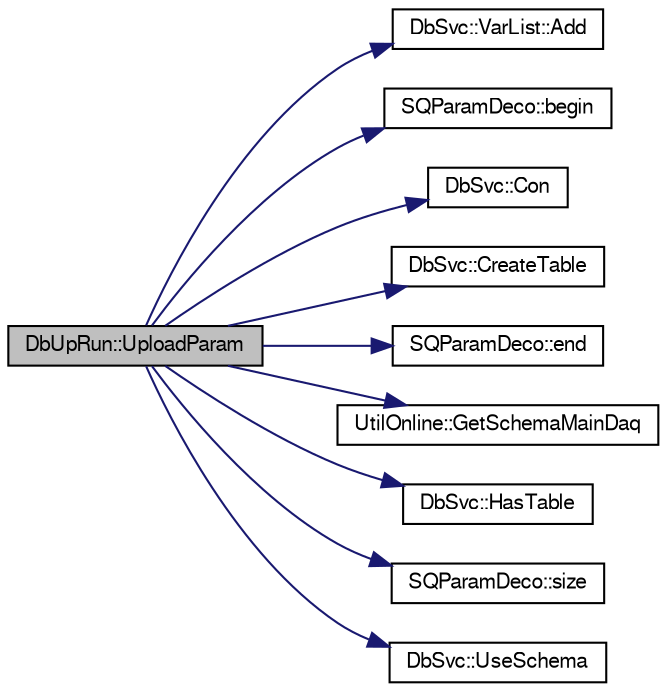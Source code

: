 digraph "DbUpRun::UploadParam"
{
  bgcolor="transparent";
  edge [fontname="FreeSans",fontsize="10",labelfontname="FreeSans",labelfontsize="10"];
  node [fontname="FreeSans",fontsize="10",shape=record];
  rankdir="LR";
  Node1 [label="DbUpRun::UploadParam",height=0.2,width=0.4,color="black", fillcolor="grey75", style="filled" fontcolor="black"];
  Node1 -> Node2 [color="midnightblue",fontsize="10",style="solid",fontname="FreeSans"];
  Node2 [label="DbSvc::VarList::Add",height=0.2,width=0.4,color="black",URL="$da/dfa/classDbSvc_1_1VarList.html#a8835fc0ecc4041873b5e15dbb35a5218"];
  Node1 -> Node3 [color="midnightblue",fontsize="10",style="solid",fontname="FreeSans"];
  Node3 [label="SQParamDeco::begin",height=0.2,width=0.4,color="black",URL="$d8/ded/classSQParamDeco.html#adfb1cd0b80d9003a2c25649b6b003cca"];
  Node1 -> Node4 [color="midnightblue",fontsize="10",style="solid",fontname="FreeSans"];
  Node4 [label="DbSvc::Con",height=0.2,width=0.4,color="black",URL="$d2/da4/classDbSvc.html#af342c238c151003ac35ca3e96f60d02e"];
  Node1 -> Node5 [color="midnightblue",fontsize="10",style="solid",fontname="FreeSans"];
  Node5 [label="DbSvc::CreateTable",height=0.2,width=0.4,color="black",URL="$d2/da4/classDbSvc.html#abc037dbd5084422aacdfa76bd0e8d2b7"];
  Node1 -> Node6 [color="midnightblue",fontsize="10",style="solid",fontname="FreeSans"];
  Node6 [label="SQParamDeco::end",height=0.2,width=0.4,color="black",URL="$d8/ded/classSQParamDeco.html#a5e4c4a2689d26ee22aaf0ff4efcf8722"];
  Node1 -> Node7 [color="midnightblue",fontsize="10",style="solid",fontname="FreeSans"];
  Node7 [label="UtilOnline::GetSchemaMainDaq",height=0.2,width=0.4,color="black",URL="$df/da2/classUtilOnline.html#a00d1fcb82a573b7108b27d67e4320b63"];
  Node1 -> Node8 [color="midnightblue",fontsize="10",style="solid",fontname="FreeSans"];
  Node8 [label="DbSvc::HasTable",height=0.2,width=0.4,color="black",URL="$d2/da4/classDbSvc.html#af7e30673551b9cbc6d0ad9e37e4ec35b"];
  Node1 -> Node9 [color="midnightblue",fontsize="10",style="solid",fontname="FreeSans"];
  Node9 [label="SQParamDeco::size",height=0.2,width=0.4,color="black",URL="$d8/ded/classSQParamDeco.html#a56ff26eebea6eb734121f7143779da0d"];
  Node1 -> Node10 [color="midnightblue",fontsize="10",style="solid",fontname="FreeSans"];
  Node10 [label="DbSvc::UseSchema",height=0.2,width=0.4,color="black",URL="$d2/da4/classDbSvc.html#a7e4cc05e20e0a21eef9c185c34c51044"];
}
